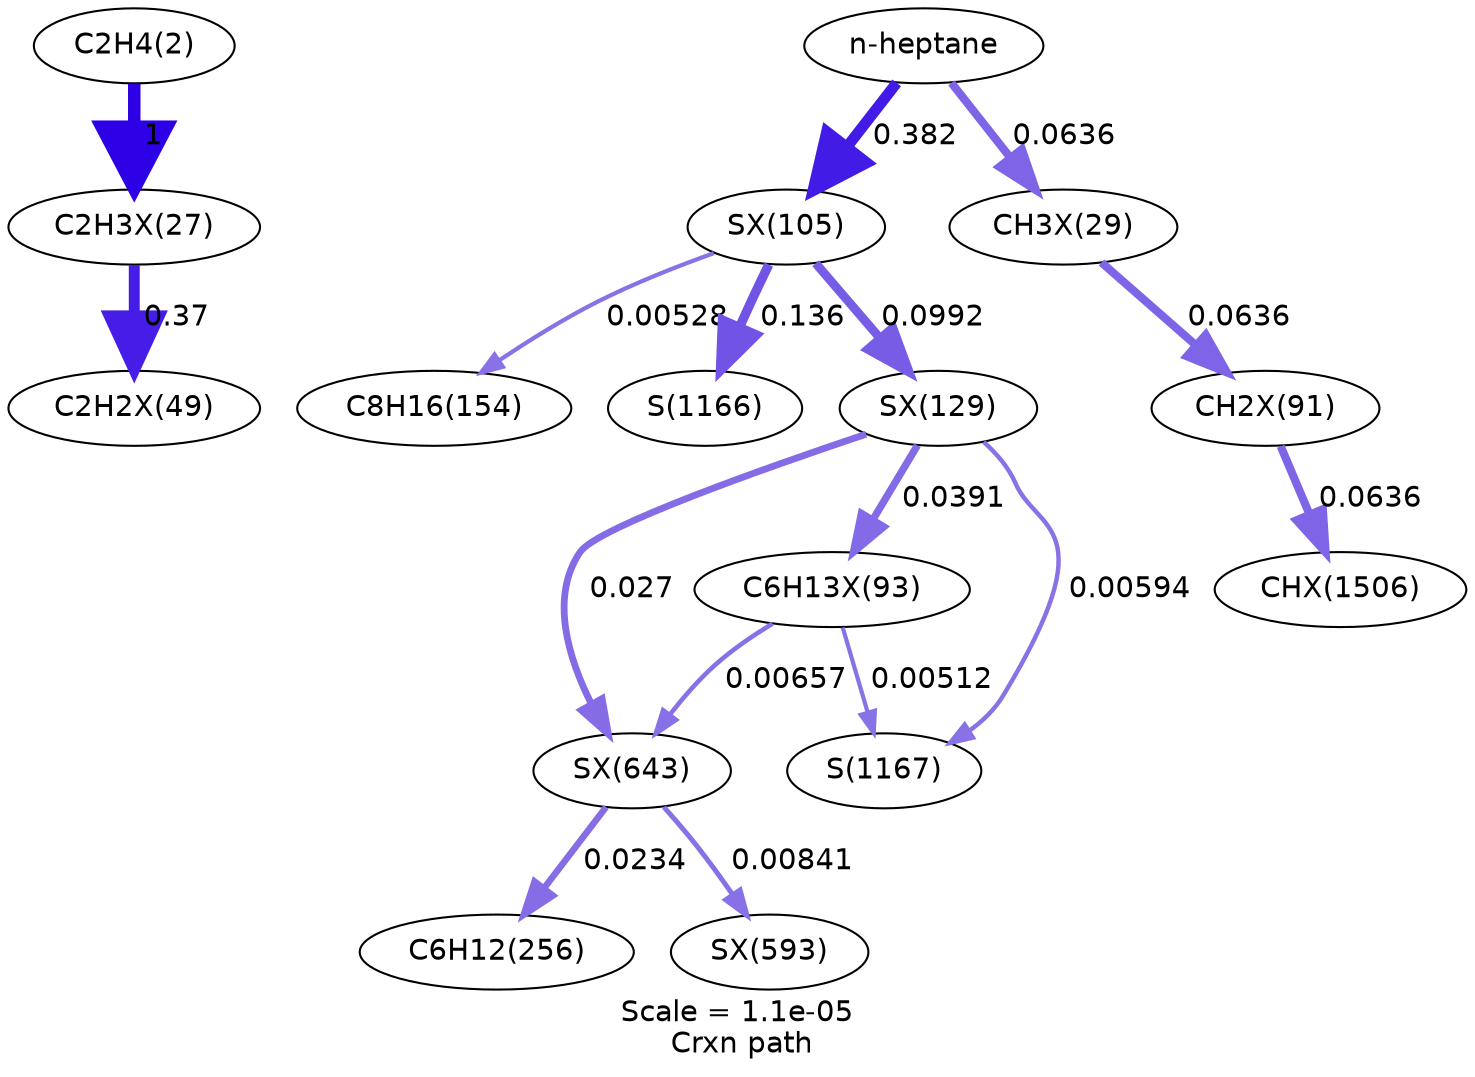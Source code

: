 digraph reaction_paths {
center=1;
s5 -> s30[fontname="Helvetica", style="setlinewidth(6)", arrowsize=3, color="0.7, 1.5, 0.9"
, label=" 1"];
s30 -> s39[fontname="Helvetica", style="setlinewidth(5.25)", arrowsize=2.62, color="0.7, 0.87, 0.9"
, label=" 0.37"];
s50 -> s51[fontname="Helvetica", style="setlinewidth(4.26)", arrowsize=2.13, color="0.7, 0.599, 0.9"
, label=" 0.0992"];
s50 -> s18[fontname="Helvetica", style="setlinewidth(2.04)", arrowsize=1.02, color="0.7, 0.505, 0.9"
, label=" 0.00528"];
s0 -> s50[fontname="Helvetica", style="setlinewidth(5.27)", arrowsize=2.64, color="0.7, 0.882, 0.9"
, label=" 0.382"];
s50 -> s24[fontname="Helvetica", style="setlinewidth(4.5)", arrowsize=2.25, color="0.7, 0.636, 0.9"
, label=" 0.136"];
s51 -> s47[fontname="Helvetica", style="setlinewidth(3.55)", arrowsize=1.78, color="0.7, 0.539, 0.9"
, label=" 0.0391"];
s51 -> s72[fontname="Helvetica", style="setlinewidth(3.27)", arrowsize=1.64, color="0.7, 0.527, 0.9"
, label=" 0.027"];
s51 -> s25[fontname="Helvetica", style="setlinewidth(2.13)", arrowsize=1.06, color="0.7, 0.506, 0.9"
, label=" 0.00594"];
s47 -> s72[fontname="Helvetica", style="setlinewidth(2.21)", arrowsize=1.1, color="0.7, 0.507, 0.9"
, label=" 0.00657"];
s47 -> s25[fontname="Helvetica", style="setlinewidth(2.02)", arrowsize=1.01, color="0.7, 0.505, 0.9"
, label=" 0.00512"];
s72 -> s21[fontname="Helvetica", style="setlinewidth(3.16)", arrowsize=1.58, color="0.7, 0.523, 0.9"
, label=" 0.0234"];
s72 -> s67[fontname="Helvetica", style="setlinewidth(2.39)", arrowsize=1.2, color="0.7, 0.508, 0.9"
, label=" 0.00841"];
s0 -> s31[fontname="Helvetica", style="setlinewidth(3.92)", arrowsize=1.96, color="0.7, 0.564, 0.9"
, label=" 0.0636"];
s31 -> s45[fontname="Helvetica", style="setlinewidth(3.92)", arrowsize=1.96, color="0.7, 0.564, 0.9"
, label=" 0.0636"];
s45 -> s80[fontname="Helvetica", style="setlinewidth(3.92)", arrowsize=1.96, color="0.7, 0.564, 0.9"
, label=" 0.0636"];
s0 [ fontname="Helvetica", label="n-heptane"];
s5 [ fontname="Helvetica", label="C2H4(2)"];
s18 [ fontname="Helvetica", label="C8H16(154)"];
s21 [ fontname="Helvetica", label="C6H12(256)"];
s24 [ fontname="Helvetica", label="S(1166)"];
s25 [ fontname="Helvetica", label="S(1167)"];
s30 [ fontname="Helvetica", label="C2H3X(27)"];
s31 [ fontname="Helvetica", label="CH3X(29)"];
s39 [ fontname="Helvetica", label="C2H2X(49)"];
s45 [ fontname="Helvetica", label="CH2X(91)"];
s47 [ fontname="Helvetica", label="C6H13X(93)"];
s50 [ fontname="Helvetica", label="SX(105)"];
s51 [ fontname="Helvetica", label="SX(129)"];
s67 [ fontname="Helvetica", label="SX(593)"];
s72 [ fontname="Helvetica", label="SX(643)"];
s80 [ fontname="Helvetica", label="CHX(1506)"];
 label = "Scale = 1.1e-05\l Crxn path";
 fontname = "Helvetica";
}
